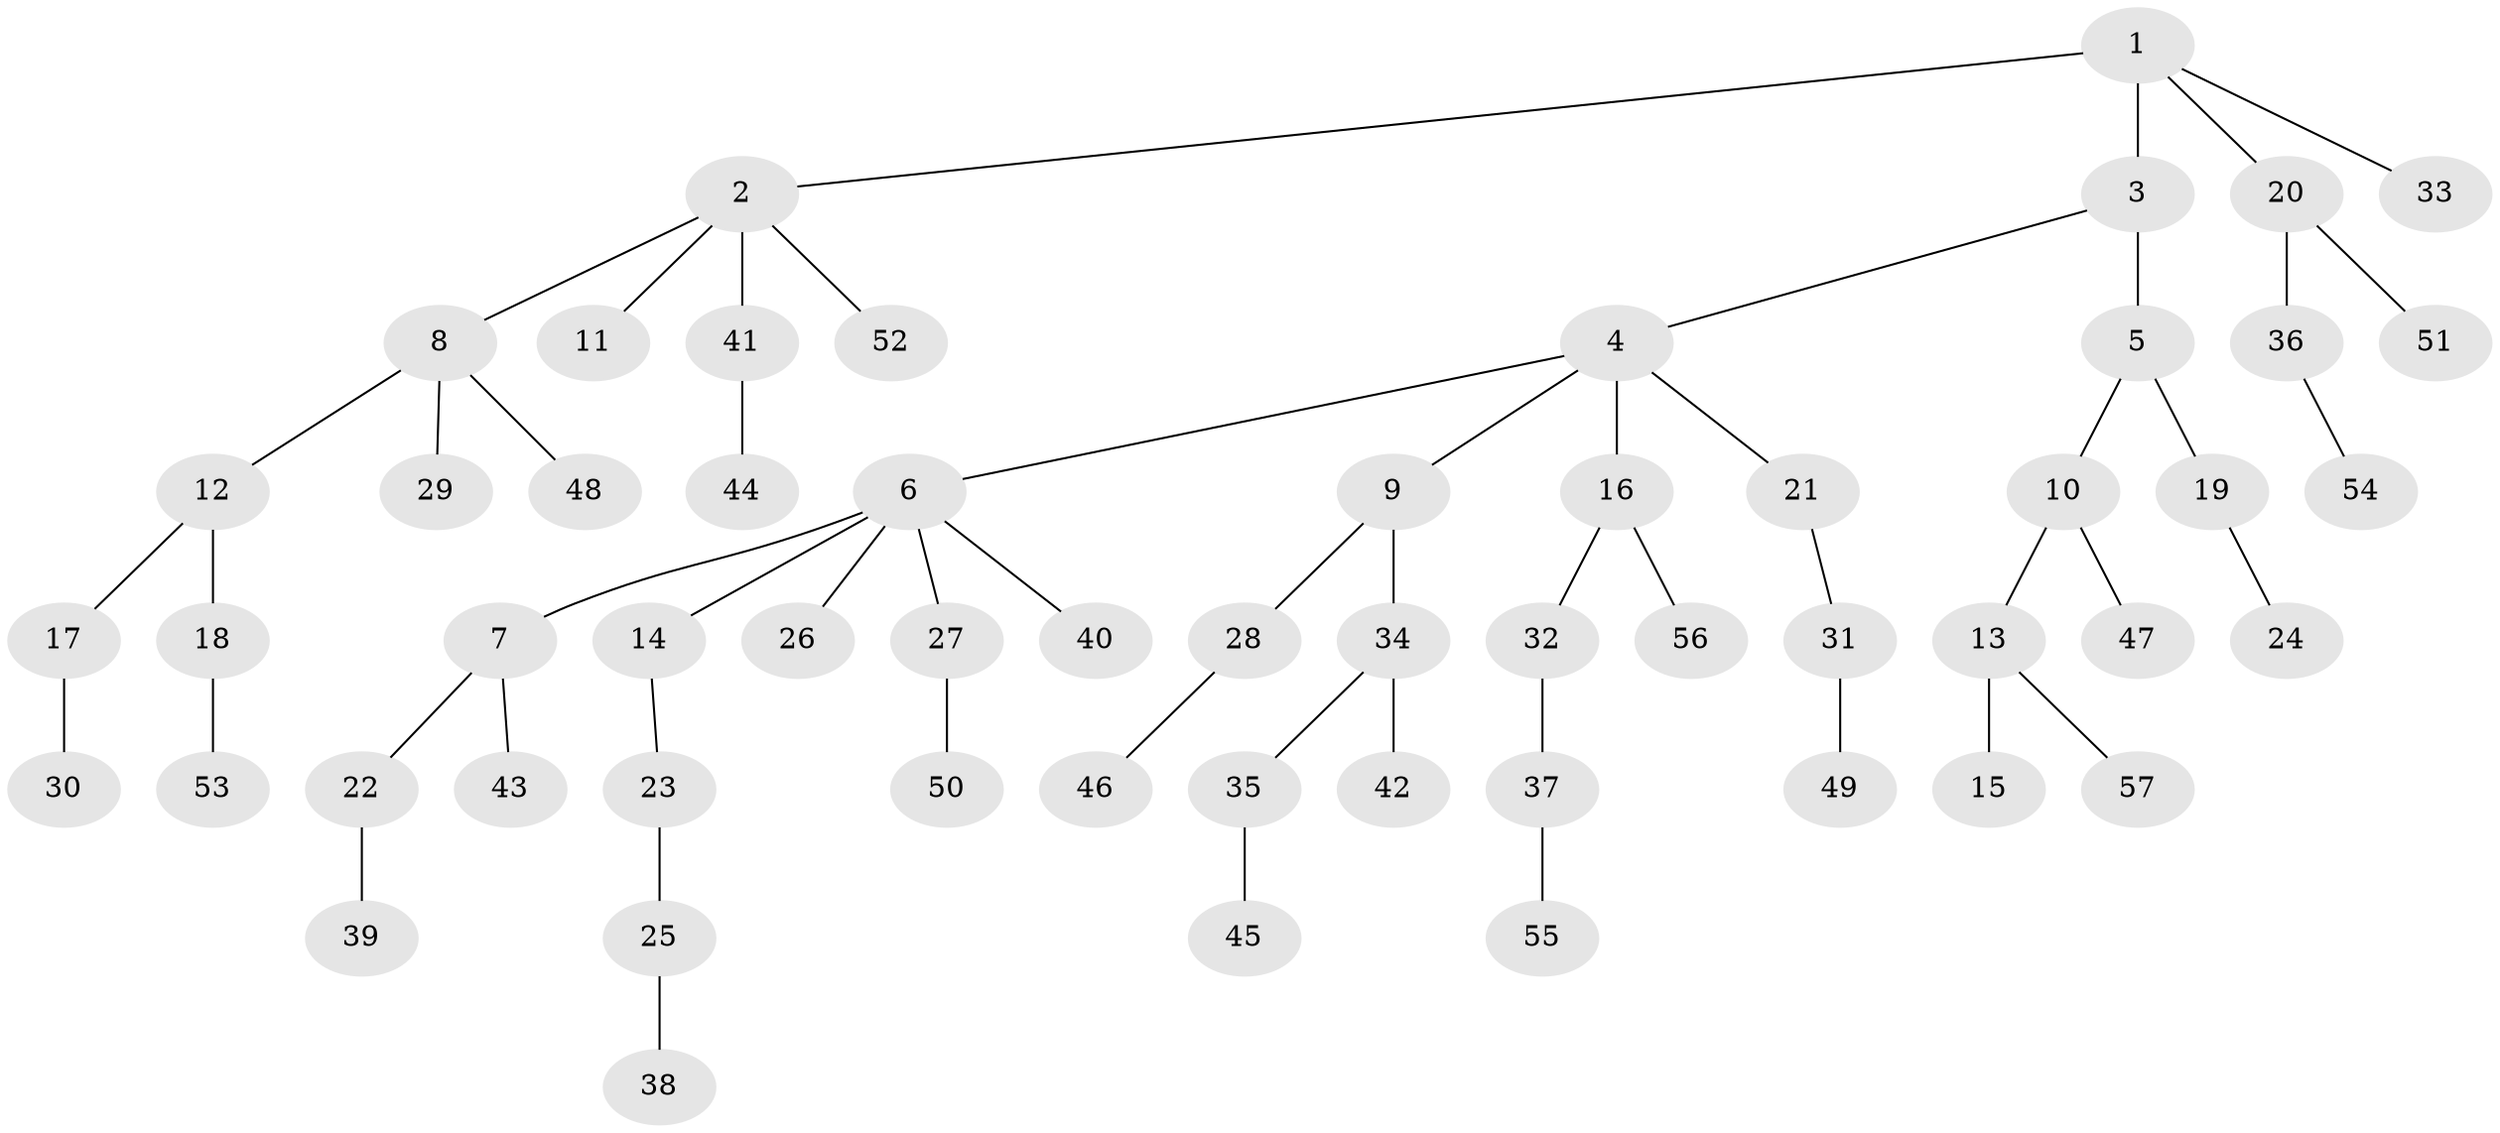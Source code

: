 // original degree distribution, {3: 0.12389380530973451, 6: 0.02654867256637168, 2: 0.23893805309734514, 1: 0.504424778761062, 5: 0.017699115044247787, 7: 0.008849557522123894, 4: 0.07964601769911504}
// Generated by graph-tools (version 1.1) at 2025/36/03/09/25 02:36:42]
// undirected, 57 vertices, 56 edges
graph export_dot {
graph [start="1"]
  node [color=gray90,style=filled];
  1;
  2;
  3;
  4;
  5;
  6;
  7;
  8;
  9;
  10;
  11;
  12;
  13;
  14;
  15;
  16;
  17;
  18;
  19;
  20;
  21;
  22;
  23;
  24;
  25;
  26;
  27;
  28;
  29;
  30;
  31;
  32;
  33;
  34;
  35;
  36;
  37;
  38;
  39;
  40;
  41;
  42;
  43;
  44;
  45;
  46;
  47;
  48;
  49;
  50;
  51;
  52;
  53;
  54;
  55;
  56;
  57;
  1 -- 2 [weight=1.0];
  1 -- 3 [weight=2.0];
  1 -- 20 [weight=1.0];
  1 -- 33 [weight=1.0];
  2 -- 8 [weight=1.0];
  2 -- 11 [weight=1.0];
  2 -- 41 [weight=1.0];
  2 -- 52 [weight=1.0];
  3 -- 4 [weight=1.0];
  3 -- 5 [weight=1.0];
  4 -- 6 [weight=1.0];
  4 -- 9 [weight=1.0];
  4 -- 16 [weight=1.0];
  4 -- 21 [weight=1.0];
  5 -- 10 [weight=1.0];
  5 -- 19 [weight=2.0];
  6 -- 7 [weight=1.0];
  6 -- 14 [weight=1.0];
  6 -- 26 [weight=1.0];
  6 -- 27 [weight=1.0];
  6 -- 40 [weight=1.0];
  7 -- 22 [weight=1.0];
  7 -- 43 [weight=1.0];
  8 -- 12 [weight=1.0];
  8 -- 29 [weight=1.0];
  8 -- 48 [weight=1.0];
  9 -- 28 [weight=1.0];
  9 -- 34 [weight=1.0];
  10 -- 13 [weight=1.0];
  10 -- 47 [weight=2.0];
  12 -- 17 [weight=1.0];
  12 -- 18 [weight=2.0];
  13 -- 15 [weight=1.0];
  13 -- 57 [weight=1.0];
  14 -- 23 [weight=1.0];
  16 -- 32 [weight=1.0];
  16 -- 56 [weight=1.0];
  17 -- 30 [weight=2.0];
  18 -- 53 [weight=1.0];
  19 -- 24 [weight=1.0];
  20 -- 36 [weight=1.0];
  20 -- 51 [weight=2.0];
  21 -- 31 [weight=1.0];
  22 -- 39 [weight=1.0];
  23 -- 25 [weight=1.0];
  25 -- 38 [weight=1.0];
  27 -- 50 [weight=1.0];
  28 -- 46 [weight=1.0];
  31 -- 49 [weight=1.0];
  32 -- 37 [weight=2.0];
  34 -- 35 [weight=1.0];
  34 -- 42 [weight=1.0];
  35 -- 45 [weight=1.0];
  36 -- 54 [weight=1.0];
  37 -- 55 [weight=1.0];
  41 -- 44 [weight=2.0];
}
